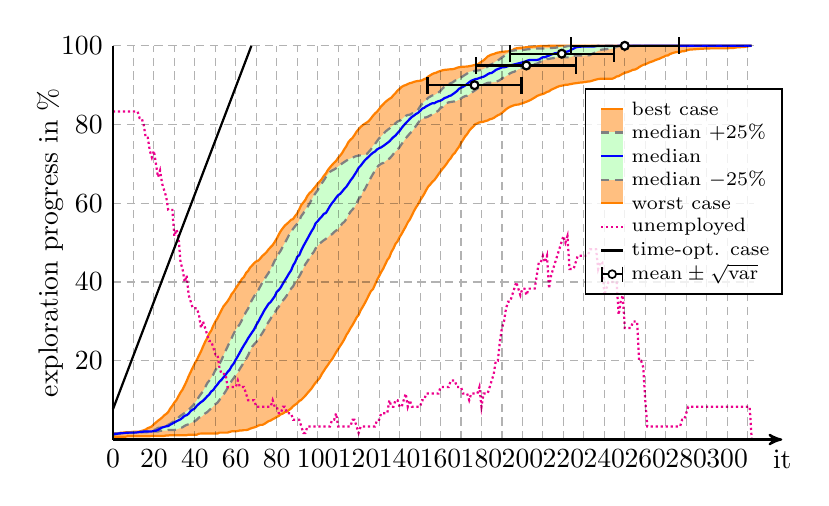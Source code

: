 \begin{tikzpicture}[thick]


% plot data, scaled to 8cm
\begin{scope}[yscale=0.05, xscale=0.026]
\draw[draw=orange, fill=orange!50] (0.00, 0.69) -- (1.00, 0.71) -- (2.00, 0.71) -- (3.00, 0.71) -- (4.00, 0.71) -- (5.00, 0.71) -- (6.00, 0.71) -- (7.00, 0.82) -- (8.00, 0.82) -- (9.00, 0.82) -- (10.00, 0.82) -- (11.00, 0.82) -- (12.00, 0.82) -- (13.00, 0.84) -- (14.00, 0.84) -- (15.00, 0.84) -- (16.00, 0.84) -- (17.00, 0.84) -- (18.00, 0.84) -- (19.00, 0.92) -- (20.00, 0.92) -- (21.00, 0.92) -- (22.00, 0.92) -- (23.00, 0.92) -- (24.00, 0.92) -- (25.00, 0.92) -- (26.00, 1.03) -- (27.00, 1.03) -- (28.00, 1.11) -- (29.00, 1.11) -- (30.00, 1.11) -- (31.00, 1.11) -- (32.00, 1.11) -- (33.00, 1.11) -- (34.00, 1.11) -- (35.00, 1.11) -- (36.00, 1.11) -- (37.00, 1.24) -- (38.00, 1.24) -- (39.00, 1.24) -- (40.00, 1.24) -- (41.00, 1.24) -- (42.00, 1.49) -- (43.00, 1.51) -- (44.00, 1.51) -- (45.00, 1.51) -- (46.00, 1.51) -- (47.00, 1.51) -- (48.00, 1.51) -- (49.00, 1.51) -- (50.00, 1.51) -- (51.00, 1.51) -- (52.00, 1.76) -- (53.00, 1.76) -- (54.00, 1.76) -- (55.00, 1.76) -- (56.00, 1.76) -- (57.00, 1.93) -- (58.00, 2.08) -- (59.00, 2.10) -- (60.00, 2.10) -- (61.00, 2.16) -- (62.00, 2.31) -- (63.00, 2.31) -- (64.00, 2.39) -- (65.00, 2.39) -- (66.00, 2.52) -- (67.00, 2.77) -- (68.00, 2.94) -- (69.00, 3.09) -- (70.00, 3.26) -- (71.00, 3.55) -- (72.00, 3.72) -- (73.00, 3.72) -- (74.00, 3.97) -- (75.00, 4.31) -- (76.00, 4.66) -- (77.00, 4.83) -- (78.00, 5.17) -- (79.00, 5.42) -- (80.00, 5.76) -- (81.00, 5.99) -- (82.00, 6.43) -- (83.00, 6.60) -- (84.00, 6.97) -- (85.00, 7.10) -- (86.00, 7.52) -- (87.00, 7.88) -- (88.00, 8.46) -- (89.00, 8.86) -- (90.00, 9.22) -- (91.00, 9.81) -- (92.00, 10.08) -- (93.00, 10.61) -- (94.00, 11.15) -- (95.00, 11.78) -- (96.00, 12.37) -- (97.00, 12.96) -- (98.00, 13.76) -- (99.00, 14.45) -- (100.00, 15.04) -- (101.00, 15.63) -- (102.00, 16.64) -- (103.00, 17.43) -- (104.00, 18.23) -- (105.00, 18.95) -- (106.00, 19.76) -- (107.00, 20.37) -- (108.00, 21.26) -- (109.00, 22.18) -- (110.00, 22.98) -- (111.00, 23.80) -- (112.00, 24.57) -- (113.00, 25.44) -- (114.00, 26.55) -- (115.00, 27.33) -- (116.00, 28.29) -- (117.00, 29.09) -- (118.00, 30.01) -- (119.00, 31.00) -- (120.00, 31.67) -- (121.00, 32.85) -- (122.00, 33.71) -- (123.00, 34.61) -- (124.00, 35.60) -- (125.00, 36.67) -- (126.00, 37.68) -- (127.00, 38.19) -- (128.00, 39.36) -- (129.00, 40.52) -- (130.00, 41.50) -- (131.00, 42.53) -- (132.00, 43.39) -- (133.00, 44.49) -- (134.00, 45.58) -- (135.00, 46.27) -- (136.00, 47.64) -- (137.00, 48.52) -- (138.00, 49.70) -- (139.00, 50.33) -- (140.00, 51.40) -- (141.00, 52.22) -- (142.00, 53.18) -- (143.00, 54.09) -- (144.00, 55.14) -- (145.00, 55.91) -- (146.00, 56.92) -- (147.00, 58.01) -- (148.00, 58.92) -- (149.00, 59.71) -- (150.00, 60.72) -- (151.00, 61.52) -- (152.00, 62.36) -- (153.00, 63.37) -- (154.00, 64.25) -- (155.00, 64.78) -- (156.00, 65.45) -- (157.00, 65.91) -- (158.00, 66.62) -- (159.00, 67.40) -- (160.00, 68.09) -- (161.00, 68.77) -- (162.00, 69.38) -- (163.00, 70.07) -- (164.00, 70.87) -- (165.00, 71.46) -- (166.00, 72.32) -- (167.00, 72.80) -- (168.00, 73.62) -- (169.00, 74.33) -- (170.00, 75.32) -- (171.00, 76.14) -- (172.00, 76.98) -- (173.00, 77.59) -- (174.00, 78.41) -- (175.00, 79.02) -- (176.00, 79.48) -- (177.00, 80.09) -- (178.00, 80.30) -- (179.00, 80.55) -- (180.00, 80.63) -- (181.00, 80.72) -- (182.00, 80.91) -- (183.00, 81.03) -- (184.00, 81.33) -- (185.00, 81.45) -- (186.00, 81.68) -- (187.00, 82.04) -- (188.00, 82.36) -- (189.00, 82.59) -- (190.00, 82.97) -- (191.00, 83.41) -- (192.00, 83.87) -- (193.00, 84.23) -- (194.00, 84.52) -- (195.00, 84.73) -- (196.00, 84.92) -- (197.00, 85.05) -- (198.00, 85.07) -- (199.00, 85.26) -- (200.00, 85.40) -- (201.00, 85.61) -- (202.00, 85.80) -- (203.00, 86.01) -- (204.00, 86.24) -- (205.00, 86.56) -- (206.00, 86.85) -- (207.00, 87.21) -- (208.00, 87.44) -- (209.00, 87.63) -- (210.00, 87.75) -- (211.00, 87.99) -- (212.00, 88.28) -- (213.00, 88.43) -- (214.00, 88.83) -- (215.00, 89.06) -- (216.00, 89.29) -- (217.00, 89.54) -- (218.00, 89.75) -- (219.00, 89.86) -- (220.00, 89.96) -- (221.00, 90.09) -- (222.00, 90.11) -- (223.00, 90.23) -- (224.00, 90.32) -- (225.00, 90.44) -- (226.00, 90.49) -- (227.00, 90.57) -- (228.00, 90.65) -- (229.00, 90.67) -- (230.00, 90.78) -- (231.00, 90.84) -- (232.00, 90.93) -- (233.00, 90.97) -- (234.00, 91.12) -- (235.00, 91.28) -- (236.00, 91.43) -- (237.00, 91.56) -- (238.00, 91.62) -- (239.00, 91.62) -- (240.00, 91.64) -- (241.00, 91.64) -- (242.00, 91.64) -- (243.00, 91.64) -- (244.00, 91.66) -- (245.00, 91.87) -- (246.00, 92.21) -- (247.00, 92.29) -- (248.00, 92.61) -- (249.00, 92.88) -- (250.00, 93.15) -- (251.00, 93.26) -- (252.00, 93.45) -- (253.00, 93.66) -- (254.00, 93.91) -- (255.00, 93.97) -- (256.00, 94.22) -- (257.00, 94.58) -- (258.00, 94.90) -- (259.00, 95.15) -- (260.00, 95.34) -- (261.00, 95.53) -- (262.00, 95.78) -- (263.00, 95.95) -- (264.00, 96.14) -- (265.00, 96.39) -- (266.00, 96.56) -- (267.00, 96.74) -- (268.00, 97.00) -- (269.00, 97.19) -- (270.00, 97.50) -- (271.00, 97.54) -- (272.00, 97.88) -- (273.00, 98.09) -- (274.00, 98.26) -- (275.00, 98.38) -- (276.00, 98.45) -- (277.00, 98.45) -- (278.00, 98.61) -- (279.00, 98.63) -- (280.00, 98.82) -- (281.00, 98.95) -- (282.00, 99.08) -- (283.00, 99.08) -- (284.00, 99.12) -- (285.00, 99.16) -- (286.00, 99.20) -- (287.00, 99.24) -- (288.00, 99.24) -- (289.00, 99.31) -- (290.00, 99.33) -- (291.00, 99.33) -- (292.00, 99.35) -- (293.00, 99.35) -- (294.00, 99.35) -- (295.00, 99.35) -- (296.00, 99.35) -- (297.00, 99.35) -- (298.00, 99.35) -- (299.00, 99.35) -- (300.00, 99.35) -- (301.00, 99.41) -- (302.00, 99.45) -- (303.00, 99.45) -- (304.00, 99.54) -- (305.00, 99.62) -- (306.00, 99.62) -- (307.00, 99.68) -- (308.00, 99.68) -- (309.00, 99.77) -- (310.00, 99.85) -- (311.00, 99.96) -- (312.00, 100.00) -- (312.00, 100.00) -- (311.00, 100.00) -- (310.00, 100.00) -- (309.00, 100.00) -- (308.00, 100.00) -- (307.00, 100.00) -- (306.00, 100.00) -- (305.00, 100.00) -- (304.00, 100.00) -- (303.00, 100.00) -- (302.00, 100.00) -- (301.00, 100.00) -- (300.00, 100.00) -- (299.00, 100.00) -- (298.00, 100.00) -- (297.00, 100.00) -- (296.00, 100.00) -- (295.00, 100.00) -- (294.00, 100.00) -- (293.00, 100.00) -- (292.00, 100.00) -- (291.00, 100.00) -- (290.00, 100.00) -- (289.00, 100.00) -- (288.00, 100.00) -- (287.00, 100.00) -- (286.00, 100.00) -- (285.00, 100.00) -- (284.00, 100.00) -- (283.00, 100.00) -- (282.00, 100.00) -- (281.00, 100.00) -- (280.00, 100.00) -- (279.00, 100.00) -- (278.00, 100.00) -- (277.00, 100.00) -- (276.00, 100.00) -- (275.00, 100.00) -- (274.00, 100.00) -- (273.00, 100.00) -- (272.00, 100.00) -- (271.00, 100.00) -- (270.00, 100.00) -- (269.00, 100.00) -- (268.00, 100.00) -- (267.00, 100.00) -- (266.00, 100.00) -- (265.00, 100.00) -- (264.00, 100.00) -- (263.00, 100.00) -- (262.00, 100.00) -- (261.00, 100.00) -- (260.00, 100.00) -- (259.00, 100.00) -- (258.00, 100.00) -- (257.00, 100.00) -- (256.00, 100.00) -- (255.00, 100.00) -- (254.00, 100.00) -- (253.00, 100.00) -- (252.00, 100.00) -- (251.00, 100.00) -- (250.00, 100.00) -- (249.00, 100.00) -- (248.00, 100.00) -- (247.00, 100.00) -- (246.00, 100.00) -- (245.00, 100.00) -- (244.00, 100.00) -- (243.00, 100.00) -- (242.00, 100.00) -- (241.00, 100.00) -- (240.00, 100.00) -- (239.00, 100.00) -- (238.00, 100.00) -- (237.00, 100.00) -- (236.00, 100.00) -- (235.00, 100.00) -- (234.00, 100.00) -- (233.00, 100.00) -- (232.00, 100.00) -- (231.00, 100.00) -- (230.00, 100.00) -- (229.00, 100.00) -- (228.00, 100.00) -- (227.00, 100.00) -- (226.00, 100.00) -- (225.00, 100.00) -- (224.00, 100.00) -- (223.00, 100.00) -- (222.00, 100.00) -- (221.00, 100.00) -- (220.00, 100.00) -- (219.00, 100.00) -- (218.00, 100.00) -- (217.00, 100.00) -- (216.00, 100.00) -- (215.00, 100.00) -- (214.00, 100.00) -- (213.00, 100.00) -- (212.00, 99.98) -- (211.00, 99.98) -- (210.00, 99.98) -- (209.00, 99.96) -- (208.00, 99.89) -- (207.00, 99.85) -- (206.00, 99.83) -- (205.00, 99.79) -- (204.00, 99.73) -- (203.00, 99.73) -- (202.00, 99.62) -- (201.00, 99.60) -- (200.00, 99.54) -- (199.00, 99.50) -- (198.00, 99.45) -- (197.00, 99.35) -- (196.00, 99.20) -- (195.00, 98.82) -- (194.00, 98.76) -- (193.00, 98.59) -- (192.00, 98.59) -- (191.00, 98.49) -- (190.00, 98.47) -- (189.00, 98.36) -- (188.00, 98.28) -- (187.00, 98.13) -- (186.00, 97.90) -- (185.00, 97.79) -- (184.00, 97.56) -- (183.00, 97.27) -- (182.00, 96.77) -- (181.00, 96.30) -- (180.00, 95.97) -- (179.00, 95.61) -- (178.00, 95.19) -- (177.00, 95.17) -- (176.00, 95.04) -- (175.00, 94.92) -- (174.00, 94.83) -- (173.00, 94.73) -- (172.00, 94.71) -- (171.00, 94.69) -- (170.00, 94.62) -- (169.00, 94.56) -- (168.00, 94.41) -- (167.00, 94.20) -- (166.00, 94.08) -- (165.00, 94.03) -- (164.00, 94.01) -- (163.00, 93.93) -- (162.00, 93.89) -- (161.00, 93.78) -- (160.00, 93.61) -- (159.00, 93.45) -- (158.00, 93.19) -- (157.00, 93.05) -- (156.00, 92.84) -- (155.00, 92.52) -- (154.00, 92.19) -- (153.00, 91.70) -- (152.00, 91.56) -- (151.00, 91.24) -- (150.00, 91.12) -- (149.00, 91.07) -- (148.00, 90.97) -- (147.00, 90.84) -- (146.00, 90.63) -- (145.00, 90.51) -- (144.00, 90.30) -- (143.00, 90.04) -- (142.00, 89.86) -- (141.00, 89.56) -- (140.00, 89.04) -- (139.00, 88.64) -- (138.00, 87.99) -- (137.00, 87.46) -- (136.00, 86.83) -- (135.00, 86.52) -- (134.00, 86.12) -- (133.00, 85.70) -- (132.00, 85.15) -- (131.00, 84.63) -- (130.00, 83.91) -- (129.00, 83.28) -- (128.00, 82.82) -- (127.00, 82.23) -- (126.00, 81.54) -- (125.00, 80.91) -- (124.00, 80.53) -- (123.00, 80.21) -- (122.00, 79.84) -- (121.00, 79.40) -- (120.00, 78.83) -- (119.00, 78.20) -- (118.00, 77.36) -- (117.00, 76.60) -- (116.00, 76.14) -- (115.00, 75.53) -- (114.00, 74.50) -- (113.00, 73.75) -- (112.00, 72.82) -- (111.00, 72.15) -- (110.00, 71.54) -- (109.00, 70.76) -- (108.00, 70.28) -- (107.00, 69.73) -- (106.00, 69.12) -- (105.00, 68.47) -- (104.00, 67.57) -- (103.00, 66.96) -- (102.00, 66.14) -- (101.00, 65.55) -- (100.00, 65.01) -- (99.00, 64.31) -- (98.00, 63.68) -- (97.00, 63.03) -- (96.00, 62.59) -- (95.00, 61.90) -- (94.00, 60.89) -- (93.00, 60.20) -- (92.00, 59.57) -- (91.00, 58.48) -- (90.00, 57.42) -- (89.00, 56.79) -- (88.00, 56.00) -- (87.00, 55.81) -- (86.00, 55.28) -- (85.00, 54.80) -- (84.00, 54.36) -- (83.00, 53.71) -- (82.00, 52.99) -- (81.00, 52.09) -- (80.00, 51.04) -- (79.00, 50.18) -- (78.00, 49.40) -- (77.00, 48.86) -- (76.00, 48.29) -- (75.00, 47.60) -- (74.00, 47.09) -- (73.00, 46.65) -- (72.00, 46.00) -- (71.00, 45.45) -- (70.00, 45.26) -- (69.00, 44.82) -- (68.00, 44.23) -- (67.00, 43.69) -- (66.00, 42.83) -- (65.00, 42.30) -- (64.00, 41.29) -- (63.00, 40.81) -- (62.00, 39.95) -- (61.00, 39.21) -- (60.00, 38.44) -- (59.00, 37.58) -- (58.00, 36.97) -- (57.00, 35.96) -- (56.00, 35.14) -- (55.00, 34.47) -- (54.00, 33.84) -- (53.00, 32.85) -- (52.00, 31.84) -- (51.00, 30.75) -- (50.00, 29.95) -- (49.00, 28.92) -- (48.00, 27.66) -- (47.00, 26.89) -- (46.00, 25.77) -- (45.00, 24.78) -- (44.00, 23.63) -- (43.00, 22.37) -- (42.00, 21.34) -- (41.00, 20.27) -- (40.00, 19.37) -- (39.00, 18.32) -- (38.00, 17.20) -- (37.00, 16.11) -- (36.00, 14.85) -- (35.00, 13.76) -- (34.00, 12.69) -- (33.00, 11.95) -- (32.00, 11.01) -- (31.00, 10.02) -- (30.00, 9.41) -- (29.00, 8.57) -- (28.00, 7.90) -- (27.00, 6.99) -- (26.00, 6.49) -- (25.00, 6.13) -- (24.00, 5.59) -- (23.00, 5.15) -- (22.00, 4.79) -- (21.00, 4.31) -- (20.00, 3.91) -- (19.00, 3.34) -- (18.00, 3.09) -- (17.00, 2.90) -- (16.00, 2.54) -- (15.00, 2.35) -- (14.00, 2.18) -- (13.00, 2.04) -- (12.00, 1.97) -- (11.00, 1.97) -- (10.00, 1.97) -- (9.00, 1.89) -- (8.00, 1.83) -- (7.00, 1.83) -- (6.00, 1.83) -- (5.00, 1.76) -- (4.00, 1.76) -- (3.00, 1.62) -- (2.00, 1.55) -- (1.00, 1.55) -- (0.00, 1.28);
\draw[gray, densely dashed, fill=green!20] (0.00, 1.28) -- (1.00, 1.28) -- (2.00, 1.47) -- (3.00, 1.47) -- (4.00, 1.47) -- (5.00, 1.47) -- (6.00, 1.47) -- (7.00, 1.64) -- (8.00, 1.68) -- (9.00, 1.68) -- (10.00, 1.68) -- (11.00, 1.68) -- (12.00, 1.76) -- (13.00, 1.83) -- (14.00, 1.83) -- (15.00, 1.83) -- (16.00, 1.83) -- (17.00, 1.89) -- (18.00, 1.95) -- (19.00, 2.02) -- (20.00, 2.02) -- (21.00, 2.02) -- (22.00, 2.02) -- (23.00, 2.25) -- (24.00, 2.25) -- (25.00, 2.25) -- (26.00, 2.25) -- (27.00, 2.42) -- (28.00, 2.42) -- (29.00, 2.42) -- (30.00, 2.42) -- (31.00, 2.56) -- (32.00, 2.75) -- (33.00, 2.94) -- (34.00, 3.11) -- (35.00, 3.47) -- (36.00, 3.72) -- (37.00, 3.89) -- (38.00, 4.24) -- (39.00, 4.43) -- (40.00, 4.64) -- (41.00, 5.06) -- (42.00, 5.59) -- (43.00, 5.73) -- (44.00, 6.15) -- (45.00, 6.62) -- (46.00, 6.95) -- (47.00, 7.46) -- (48.00, 7.90) -- (49.00, 8.44) -- (50.00, 8.99) -- (51.00, 9.33) -- (52.00, 10.02) -- (53.00, 10.96) -- (54.00, 11.43) -- (55.00, 12.22) -- (56.00, 13.09) -- (57.00, 13.93) -- (58.00, 14.93) -- (59.00, 15.61) -- (60.00, 16.43) -- (61.00, 17.03) -- (62.00, 17.98) -- (63.00, 18.80) -- (64.00, 19.70) -- (65.00, 20.46) -- (66.00, 21.40) -- (67.00, 22.56) -- (68.00, 23.59) -- (69.00, 24.20) -- (70.00, 24.76) -- (71.00, 25.48) -- (72.00, 26.32) -- (73.00, 27.07) -- (74.00, 27.96) -- (75.00, 29.09) -- (76.00, 29.85) -- (77.00, 30.69) -- (78.00, 31.63) -- (79.00, 32.24) -- (80.00, 33.04) -- (81.00, 33.75) -- (82.00, 34.53) -- (83.00, 35.29) -- (84.00, 35.90) -- (85.00, 36.67) -- (86.00, 37.56) -- (87.00, 38.31) -- (88.00, 38.92) -- (89.00, 39.95) -- (90.00, 40.77) -- (91.00, 41.42) -- (92.00, 42.43) -- (93.00, 43.54) -- (94.00, 44.55) -- (95.00, 45.31) -- (96.00, 46.08) -- (97.00, 46.96) -- (98.00, 47.57) -- (99.00, 48.56) -- (100.00, 49.15) -- (101.00, 49.80) -- (102.00, 50.20) -- (103.00, 50.62) -- (104.00, 50.98) -- (105.00, 51.38) -- (106.00, 51.96) -- (107.00, 52.13) -- (108.00, 52.68) -- (109.00, 53.08) -- (110.00, 53.50) -- (111.00, 54.13) -- (112.00, 54.88) -- (113.00, 55.28) -- (114.00, 56.00) -- (115.00, 57.03) -- (116.00, 57.84) -- (117.00, 58.41) -- (118.00, 59.08) -- (119.00, 59.99) -- (120.00, 61.10) -- (121.00, 61.71) -- (122.00, 62.95) -- (123.00, 63.52) -- (124.00, 64.57) -- (125.00, 65.51) -- (126.00, 66.54) -- (127.00, 67.44) -- (128.00, 68.30) -- (129.00, 69.15) -- (130.00, 69.69) -- (131.00, 70.05) -- (132.00, 70.24) -- (133.00, 70.68) -- (134.00, 71.08) -- (135.00, 71.35) -- (136.00, 71.88) -- (137.00, 72.55) -- (138.00, 73.18) -- (139.00, 73.62) -- (140.00, 74.27) -- (141.00, 75.05) -- (142.00, 75.74) -- (143.00, 76.52) -- (144.00, 77.11) -- (145.00, 77.74) -- (146.00, 78.20) -- (147.00, 78.91) -- (148.00, 79.65) -- (149.00, 80.40) -- (150.00, 81.08) -- (151.00, 81.41) -- (152.00, 81.75) -- (153.00, 81.83) -- (154.00, 82.04) -- (155.00, 82.34) -- (156.00, 82.55) -- (157.00, 82.76) -- (158.00, 83.20) -- (159.00, 83.55) -- (160.00, 84.23) -- (161.00, 84.48) -- (162.00, 84.92) -- (163.00, 85.44) -- (164.00, 85.65) -- (165.00, 85.74) -- (166.00, 85.82) -- (167.00, 85.89) -- (168.00, 86.05) -- (169.00, 86.31) -- (170.00, 86.64) -- (171.00, 86.98) -- (172.00, 87.21) -- (173.00, 87.33) -- (174.00, 87.63) -- (175.00, 88.07) -- (176.00, 88.38) -- (177.00, 88.76) -- (178.00, 89.12) -- (179.00, 89.60) -- (180.00, 89.81) -- (181.00, 90.15) -- (182.00, 90.38) -- (183.00, 90.59) -- (184.00, 90.61) -- (185.00, 90.70) -- (186.00, 90.76) -- (187.00, 90.86) -- (188.00, 91.05) -- (189.00, 91.30) -- (190.00, 91.70) -- (191.00, 92.00) -- (192.00, 92.31) -- (193.00, 92.59) -- (194.00, 93.03) -- (195.00, 93.26) -- (196.00, 93.43) -- (197.00, 93.68) -- (198.00, 94.06) -- (199.00, 94.18) -- (200.00, 94.48) -- (201.00, 94.58) -- (202.00, 94.77) -- (203.00, 94.98) -- (204.00, 94.98) -- (205.00, 95.19) -- (206.00, 95.34) -- (207.00, 95.46) -- (208.00, 95.72) -- (209.00, 96.03) -- (210.00, 96.26) -- (211.00, 96.45) -- (212.00, 96.66) -- (213.00, 96.68) -- (214.00, 96.79) -- (215.00, 96.85) -- (216.00, 97.02) -- (217.00, 97.06) -- (218.00, 97.06) -- (219.00, 97.06) -- (220.00, 97.06) -- (221.00, 97.06) -- (222.00, 97.06) -- (223.00, 97.06) -- (224.00, 97.23) -- (225.00, 97.46) -- (226.00, 97.52) -- (227.00, 97.52) -- (228.00, 97.52) -- (229.00, 97.52) -- (230.00, 97.52) -- (231.00, 97.56) -- (232.00, 97.56) -- (233.00, 97.63) -- (234.00, 97.96) -- (235.00, 98.15) -- (236.00, 98.45) -- (237.00, 98.72) -- (238.00, 98.91) -- (239.00, 99.05) -- (240.00, 99.10) -- (241.00, 99.14) -- (242.00, 99.22) -- (243.00, 99.22) -- (244.00, 99.31) -- (245.00, 99.50) -- (246.00, 99.75) -- (247.00, 99.87) -- (248.00, 99.96) -- (249.00, 99.96) -- (250.00, 99.96) -- (251.00, 99.96) -- (252.00, 99.96) -- (253.00, 99.96) -- (254.00, 99.96) -- (255.00, 99.96) -- (256.00, 99.98) -- (257.00, 99.98) -- (258.00, 99.98) -- (259.00, 99.98) -- (260.00, 100.00) -- (261.00, 100.00) -- (262.00, 100.00) -- (263.00, 100.00) -- (264.00, 100.00) -- (265.00, 100.00) -- (266.00, 100.00) -- (267.00, 100.00) -- (268.00, 100.00) -- (269.00, 100.00) -- (270.00, 100.00) -- (271.00, 100.00) -- (272.00, 100.00) -- (273.00, 100.00) -- (274.00, 100.00) -- (275.00, 100.00) -- (276.00, 100.00) -- (277.00, 100.00) -- (278.00, 100.00) -- (279.00, 100.00) -- (280.00, 100.00) -- (281.00, 100.00) -- (282.00, 100.00) -- (283.00, 100.00) -- (284.00, 100.00) -- (285.00, 100.00) -- (286.00, 100.00) -- (287.00, 100.00) -- (288.00, 100.00) -- (289.00, 100.00) -- (290.00, 100.00) -- (291.00, 100.00) -- (292.00, 100.00) -- (293.00, 100.00) -- (294.00, 100.00) -- (295.00, 100.00) -- (296.00, 100.00) -- (297.00, 100.00) -- (298.00, 100.00) -- (299.00, 100.00) -- (300.00, 100.00) -- (301.00, 100.00) -- (302.00, 100.00) -- (303.00, 100.00) -- (304.00, 100.00) -- (305.00, 100.00) -- (306.00, 100.00) -- (307.00, 100.00) -- (308.00, 100.00) -- (309.00, 100.00) -- (310.00, 100.00) -- (311.00, 100.00) -- (312.00, 100.00) -- (312.00, 100.00) -- (311.00, 100.00) -- (310.00, 100.00) -- (309.00, 100.00) -- (308.00, 100.00) -- (307.00, 100.00) -- (306.00, 100.00) -- (305.00, 100.00) -- (304.00, 100.00) -- (303.00, 100.00) -- (302.00, 100.00) -- (301.00, 100.00) -- (300.00, 100.00) -- (299.00, 100.00) -- (298.00, 100.00) -- (297.00, 100.00) -- (296.00, 100.00) -- (295.00, 100.00) -- (294.00, 100.00) -- (293.00, 100.00) -- (292.00, 100.00) -- (291.00, 100.00) -- (290.00, 100.00) -- (289.00, 100.00) -- (288.00, 100.00) -- (287.00, 100.00) -- (286.00, 100.00) -- (285.00, 100.00) -- (284.00, 100.00) -- (283.00, 100.00) -- (282.00, 100.00) -- (281.00, 100.00) -- (280.00, 100.00) -- (279.00, 100.00) -- (278.00, 100.00) -- (277.00, 100.00) -- (276.00, 100.00) -- (275.00, 100.00) -- (274.00, 100.00) -- (273.00, 100.00) -- (272.00, 100.00) -- (271.00, 100.00) -- (270.00, 100.00) -- (269.00, 100.00) -- (268.00, 100.00) -- (267.00, 100.00) -- (266.00, 100.00) -- (265.00, 100.00) -- (264.00, 100.00) -- (263.00, 100.00) -- (262.00, 100.00) -- (261.00, 100.00) -- (260.00, 100.00) -- (259.00, 100.00) -- (258.00, 100.00) -- (257.00, 100.00) -- (256.00, 100.00) -- (255.00, 100.00) -- (254.00, 100.00) -- (253.00, 100.00) -- (252.00, 100.00) -- (251.00, 100.00) -- (250.00, 100.00) -- (249.00, 100.00) -- (248.00, 100.00) -- (247.00, 100.00) -- (246.00, 100.00) -- (245.00, 100.00) -- (244.00, 100.00) -- (243.00, 100.00) -- (242.00, 100.00) -- (241.00, 100.00) -- (240.00, 100.00) -- (239.00, 100.00) -- (238.00, 100.00) -- (237.00, 100.00) -- (236.00, 99.96) -- (235.00, 99.94) -- (234.00, 99.94) -- (233.00, 99.94) -- (232.00, 99.94) -- (231.00, 99.94) -- (230.00, 99.92) -- (229.00, 99.92) -- (228.00, 99.92) -- (227.00, 99.92) -- (226.00, 99.92) -- (225.00, 99.92) -- (224.00, 99.92) -- (223.00, 99.92) -- (222.00, 99.92) -- (221.00, 99.79) -- (220.00, 99.77) -- (219.00, 99.77) -- (218.00, 99.73) -- (217.00, 99.58) -- (216.00, 99.50) -- (215.00, 99.47) -- (214.00, 99.47) -- (213.00, 99.39) -- (212.00, 99.35) -- (211.00, 99.33) -- (210.00, 99.33) -- (209.00, 99.33) -- (208.00, 99.33) -- (207.00, 99.31) -- (206.00, 99.31) -- (205.00, 99.24) -- (204.00, 99.18) -- (203.00, 99.12) -- (202.00, 99.08) -- (201.00, 98.99) -- (200.00, 98.95) -- (199.00, 98.91) -- (198.00, 98.91) -- (197.00, 98.89) -- (196.00, 98.82) -- (195.00, 98.74) -- (194.00, 98.61) -- (193.00, 98.15) -- (192.00, 97.88) -- (191.00, 97.37) -- (190.00, 97.06) -- (189.00, 96.66) -- (188.00, 96.26) -- (187.00, 96.07) -- (186.00, 95.63) -- (185.00, 95.32) -- (184.00, 95.15) -- (183.00, 94.69) -- (182.00, 94.43) -- (181.00, 94.10) -- (180.00, 93.91) -- (179.00, 93.78) -- (178.00, 93.72) -- (177.00, 93.68) -- (176.00, 93.57) -- (175.00, 93.51) -- (174.00, 93.36) -- (173.00, 92.96) -- (172.00, 92.63) -- (171.00, 92.29) -- (170.00, 91.93) -- (169.00, 91.75) -- (168.00, 91.39) -- (167.00, 91.14) -- (166.00, 90.74) -- (165.00, 90.51) -- (164.00, 90.28) -- (163.00, 89.92) -- (162.00, 89.62) -- (161.00, 89.16) -- (160.00, 88.59) -- (159.00, 88.15) -- (158.00, 87.78) -- (157.00, 87.48) -- (156.00, 87.40) -- (155.00, 87.12) -- (154.00, 86.83) -- (153.00, 86.26) -- (152.00, 85.78) -- (151.00, 85.26) -- (150.00, 84.56) -- (149.00, 83.76) -- (148.00, 83.28) -- (147.00, 82.99) -- (146.00, 82.80) -- (145.00, 82.50) -- (144.00, 82.44) -- (143.00, 82.19) -- (142.00, 81.73) -- (141.00, 81.31) -- (140.00, 80.95) -- (139.00, 80.78) -- (138.00, 80.34) -- (137.00, 79.86) -- (136.00, 79.46) -- (135.00, 78.98) -- (134.00, 78.60) -- (133.00, 78.16) -- (132.00, 77.53) -- (131.00, 76.98) -- (130.00, 76.50) -- (129.00, 75.80) -- (128.00, 75.05) -- (127.00, 74.56) -- (126.00, 73.70) -- (125.00, 73.09) -- (124.00, 72.53) -- (123.00, 72.32) -- (122.00, 72.30) -- (121.00, 72.19) -- (120.00, 72.13) -- (119.00, 72.00) -- (118.00, 71.83) -- (117.00, 71.56) -- (116.00, 71.37) -- (115.00, 71.14) -- (114.00, 70.83) -- (113.00, 70.49) -- (112.00, 70.15) -- (111.00, 69.73) -- (110.00, 69.31) -- (109.00, 68.91) -- (108.00, 68.58) -- (107.00, 68.33) -- (106.00, 67.99) -- (105.00, 67.30) -- (104.00, 66.65) -- (103.00, 65.81) -- (102.00, 65.09) -- (101.00, 64.38) -- (100.00, 63.29) -- (99.00, 62.63) -- (98.00, 61.84) -- (97.00, 60.87) -- (96.00, 59.92) -- (95.00, 59.06) -- (94.00, 58.45) -- (93.00, 57.47) -- (92.00, 56.77) -- (91.00, 55.64) -- (90.00, 54.82) -- (89.00, 54.21) -- (88.00, 53.52) -- (87.00, 52.78) -- (86.00, 51.96) -- (85.00, 50.93) -- (84.00, 49.97) -- (83.00, 49.04) -- (82.00, 48.04) -- (81.00, 47.26) -- (80.00, 46.23) -- (79.00, 45.45) -- (78.00, 44.28) -- (77.00, 43.18) -- (76.00, 42.34) -- (75.00, 41.57) -- (74.00, 40.71) -- (73.00, 39.93) -- (72.00, 38.92) -- (71.00, 37.95) -- (70.00, 37.18) -- (69.00, 36.44) -- (68.00, 35.54) -- (67.00, 34.51) -- (66.00, 33.23) -- (65.00, 32.43) -- (64.00, 31.36) -- (63.00, 30.37) -- (62.00, 29.36) -- (61.00, 28.61) -- (60.00, 27.87) -- (59.00, 26.93) -- (58.00, 25.81) -- (57.00, 24.76) -- (56.00, 23.61) -- (55.00, 22.52) -- (54.00, 21.40) -- (53.00, 20.16) -- (52.00, 19.18) -- (51.00, 18.32) -- (50.00, 17.60) -- (49.00, 16.51) -- (48.00, 15.65) -- (47.00, 14.93) -- (46.00, 14.30) -- (45.00, 13.19) -- (44.00, 12.25) -- (43.00, 11.59) -- (42.00, 10.86) -- (41.00, 9.98) -- (40.00, 9.30) -- (39.00, 8.59) -- (38.00, 8.09) -- (37.00, 7.56) -- (36.00, 7.20) -- (35.00, 6.76) -- (34.00, 6.39) -- (33.00, 6.03) -- (32.00, 5.57) -- (31.00, 5.15) -- (30.00, 4.77) -- (29.00, 4.39) -- (28.00, 4.05) -- (27.00, 3.76) -- (26.00, 3.49) -- (25.00, 3.32) -- (24.00, 3.11) -- (23.00, 3.02) -- (22.00, 2.96) -- (21.00, 2.60) -- (20.00, 2.44) -- (19.00, 2.18) -- (18.00, 2.06) -- (17.00, 2.04) -- (16.00, 2.04) -- (15.00, 2.04) -- (14.00, 2.04) -- (13.00, 1.97) -- (12.00, 1.97) -- (11.00, 1.89) -- (10.00, 1.83) -- (9.00, 1.76) -- (8.00, 1.76) -- (7.00, 1.76) -- (6.00, 1.76) -- (5.00, 1.72) -- (4.00, 1.62) -- (3.00, 1.62) -- (2.00, 1.55) -- (1.00, 1.55) -- (0.00, 1.28);
\draw[blue] (0.00, 1.28) -- (1.00, 1.47) -- (2.00, 1.47) -- (3.00, 1.55) -- (4.00, 1.62) -- (5.00, 1.62) -- (6.00, 1.68) -- (7.00, 1.72) -- (8.00, 1.76) -- (9.00, 1.76) -- (10.00, 1.76) -- (11.00, 1.76) -- (12.00, 1.83) -- (13.00, 1.89) -- (14.00, 1.91) -- (15.00, 2.02) -- (16.00, 2.02) -- (17.00, 2.02) -- (18.00, 2.04) -- (19.00, 2.06) -- (20.00, 2.18) -- (21.00, 2.25) -- (22.00, 2.46) -- (23.00, 2.77) -- (24.00, 3.05) -- (25.00, 3.21) -- (26.00, 3.36) -- (27.00, 3.42) -- (28.00, 3.78) -- (29.00, 4.05) -- (30.00, 4.33) -- (31.00, 4.64) -- (32.00, 4.89) -- (33.00, 5.12) -- (34.00, 5.55) -- (35.00, 6.03) -- (36.00, 6.18) -- (37.00, 6.60) -- (38.00, 7.27) -- (39.00, 7.60) -- (40.00, 7.94) -- (41.00, 8.59) -- (42.00, 9.07) -- (43.00, 9.51) -- (44.00, 9.85) -- (45.00, 10.38) -- (46.00, 10.96) -- (47.00, 11.43) -- (48.00, 12.20) -- (49.00, 12.58) -- (50.00, 13.36) -- (51.00, 13.97) -- (52.00, 14.68) -- (53.00, 15.16) -- (54.00, 15.82) -- (55.00, 16.43) -- (56.00, 17.16) -- (57.00, 17.71) -- (58.00, 18.67) -- (59.00, 19.32) -- (60.00, 20.33) -- (61.00, 21.17) -- (62.00, 22.14) -- (63.00, 23.08) -- (64.00, 23.97) -- (65.00, 24.78) -- (66.00, 25.71) -- (67.00, 26.49) -- (68.00, 27.26) -- (69.00, 28.02) -- (70.00, 29.09) -- (71.00, 29.95) -- (72.00, 30.96) -- (73.00, 31.88) -- (74.00, 32.87) -- (75.00, 33.65) -- (76.00, 34.47) -- (77.00, 34.91) -- (78.00, 35.64) -- (79.00, 36.36) -- (80.00, 37.51) -- (81.00, 37.98) -- (82.00, 38.65) -- (83.00, 39.59) -- (84.00, 40.45) -- (85.00, 41.27) -- (86.00, 42.18) -- (87.00, 42.93) -- (88.00, 44.23) -- (89.00, 45.07) -- (90.00, 46.38) -- (91.00, 46.84) -- (92.00, 48.06) -- (93.00, 49.13) -- (94.00, 50.07) -- (95.00, 51.00) -- (96.00, 51.96) -- (97.00, 52.91) -- (98.00, 53.71) -- (99.00, 54.95) -- (100.00, 55.45) -- (101.00, 56.10) -- (102.00, 56.63) -- (103.00, 57.32) -- (104.00, 57.53) -- (105.00, 58.37) -- (106.00, 59.29) -- (107.00, 60.05) -- (108.00, 60.68) -- (109.00, 61.42) -- (110.00, 62.07) -- (111.00, 62.40) -- (112.00, 63.03) -- (113.00, 63.66) -- (114.00, 64.21) -- (115.00, 64.97) -- (116.00, 65.78) -- (117.00, 66.44) -- (118.00, 67.25) -- (119.00, 68.07) -- (120.00, 69.02) -- (121.00, 69.54) -- (122.00, 70.24) -- (123.00, 70.91) -- (124.00, 71.41) -- (125.00, 71.88) -- (126.00, 72.42) -- (127.00, 72.84) -- (128.00, 73.14) -- (129.00, 73.68) -- (130.00, 73.98) -- (131.00, 74.21) -- (132.00, 74.56) -- (133.00, 74.92) -- (134.00, 75.32) -- (135.00, 75.70) -- (136.00, 76.29) -- (137.00, 76.81) -- (138.00, 77.21) -- (139.00, 77.84) -- (140.00, 78.39) -- (141.00, 79.12) -- (142.00, 79.77) -- (143.00, 80.34) -- (144.00, 80.87) -- (145.00, 81.43) -- (146.00, 81.94) -- (147.00, 82.27) -- (148.00, 82.69) -- (149.00, 82.97) -- (150.00, 83.43) -- (151.00, 84.02) -- (152.00, 84.25) -- (153.00, 84.63) -- (154.00, 84.90) -- (155.00, 85.17) -- (156.00, 85.42) -- (157.00, 85.42) -- (158.00, 85.74) -- (159.00, 85.93) -- (160.00, 86.07) -- (161.00, 86.37) -- (162.00, 86.75) -- (163.00, 86.91) -- (164.00, 87.19) -- (165.00, 87.36) -- (166.00, 87.71) -- (167.00, 88.09) -- (168.00, 88.49) -- (169.00, 89.08) -- (170.00, 89.35) -- (171.00, 89.58) -- (172.00, 89.90) -- (173.00, 90.34) -- (174.00, 90.74) -- (175.00, 91.12) -- (176.00, 91.33) -- (177.00, 91.54) -- (178.00, 91.62) -- (179.00, 91.83) -- (180.00, 92.00) -- (181.00, 92.14) -- (182.00, 92.42) -- (183.00, 92.77) -- (184.00, 93.03) -- (185.00, 93.11) -- (186.00, 93.47) -- (187.00, 93.87) -- (188.00, 94.10) -- (189.00, 94.29) -- (190.00, 94.52) -- (191.00, 94.56) -- (192.00, 94.66) -- (193.00, 94.85) -- (194.00, 95.02) -- (195.00, 95.15) -- (196.00, 95.27) -- (197.00, 95.40) -- (198.00, 95.53) -- (199.00, 95.65) -- (200.00, 95.80) -- (201.00, 95.95) -- (202.00, 96.14) -- (203.00, 96.35) -- (204.00, 96.41) -- (205.00, 96.41) -- (206.00, 96.41) -- (207.00, 96.41) -- (208.00, 96.51) -- (209.00, 96.81) -- (210.00, 97.10) -- (211.00, 97.12) -- (212.00, 97.33) -- (213.00, 97.52) -- (214.00, 97.77) -- (215.00, 97.94) -- (216.00, 98.13) -- (217.00, 98.17) -- (218.00, 98.26) -- (219.00, 98.26) -- (220.00, 98.36) -- (221.00, 98.42) -- (222.00, 98.55) -- (223.00, 98.72) -- (224.00, 99.05) -- (225.00, 99.29) -- (226.00, 99.58) -- (227.00, 99.71) -- (228.00, 99.75) -- (229.00, 99.81) -- (230.00, 99.83) -- (231.00, 99.83) -- (232.00, 99.83) -- (233.00, 99.83) -- (234.00, 99.83) -- (235.00, 99.83) -- (236.00, 99.92) -- (237.00, 99.94) -- (238.00, 99.94) -- (239.00, 99.94) -- (240.00, 99.94) -- (241.00, 99.94) -- (242.00, 99.96) -- (243.00, 99.96) -- (244.00, 99.98) -- (245.00, 99.98) -- (246.00, 99.98) -- (247.00, 100.00) -- (248.00, 100.00) -- (249.00, 100.00) -- (250.00, 100.00) -- (251.00, 100.00) -- (252.00, 100.00) -- (253.00, 100.00) -- (254.00, 100.00) -- (255.00, 100.00) -- (256.00, 100.00) -- (257.00, 100.00) -- (258.00, 100.00) -- (259.00, 100.00) -- (260.00, 100.00) -- (261.00, 100.00) -- (262.00, 100.00) -- (263.00, 100.00) -- (264.00, 100.00) -- (265.00, 100.00) -- (266.00, 100.00) -- (267.00, 100.00) -- (268.00, 100.00) -- (269.00, 100.00) -- (270.00, 100.00) -- (271.00, 100.00) -- (272.00, 100.00) -- (273.00, 100.00) -- (274.00, 100.00) -- (275.00, 100.00) -- (276.00, 100.00) -- (277.00, 100.00) -- (278.00, 100.00) -- (279.00, 100.00) -- (280.00, 100.00) -- (281.00, 100.00) -- (282.00, 100.00) -- (283.00, 100.00) -- (284.00, 100.00) -- (285.00, 100.00) -- (286.00, 100.00) -- (287.00, 100.00) -- (288.00, 100.00) -- (289.00, 100.00) -- (290.00, 100.00) -- (291.00, 100.00) -- (292.00, 100.00) -- (293.00, 100.00) -- (294.00, 100.00) -- (295.00, 100.00) -- (296.00, 100.00) -- (297.00, 100.00) -- (298.00, 100.00) -- (299.00, 100.00) -- (300.00, 100.00) -- (301.00, 100.00) -- (302.00, 100.00) -- (303.00, 100.00) -- (304.00, 100.00) -- (305.00, 100.00) -- (306.00, 100.00) -- (307.00, 100.00) -- (308.00, 100.00) -- (309.00, 100.00) -- (310.00, 100.00) -- (311.00, 100.00) -- (312.00, 100.00);
\draw[densely dotted, magenta] (0.00, 83.33) -- (1.00, 83.33) -- (2.00, 83.33) -- (3.00, 83.33) -- (4.00, 83.33) -- (5.00, 83.33) -- (6.00, 83.33) -- (7.00, 83.33) -- (8.00, 83.33) -- (9.00, 83.33) -- (10.00, 83.33) -- (11.00, 83.33) -- (12.00, 83.33) -- (13.00, 81.67) -- (14.00, 81.67) -- (15.00, 80.00) -- (16.00, 76.67) -- (17.00, 76.67) -- (18.00, 73.33) -- (19.00, 71.67) -- (20.00, 73.33) -- (21.00, 70.00) -- (22.00, 66.67) -- (23.00, 68.33) -- (24.00, 65.00) -- (25.00, 63.33) -- (26.00, 61.67) -- (27.00, 58.33) -- (28.00, 58.33) -- (29.00, 58.33) -- (30.00, 51.67) -- (31.00, 53.33) -- (32.00, 51.67) -- (33.00, 45.00) -- (34.00, 43.33) -- (35.00, 40.00) -- (36.00, 41.67) -- (37.00, 36.67) -- (38.00, 35.00) -- (39.00, 33.33) -- (40.00, 33.33) -- (41.00, 33.33) -- (42.00, 31.67) -- (43.00, 28.33) -- (44.00, 30.00) -- (45.00, 28.33) -- (46.00, 26.67) -- (47.00, 25.00) -- (48.00, 25.00) -- (49.00, 23.33) -- (50.00, 21.67) -- (51.00, 21.67) -- (52.00, 18.33) -- (53.00, 16.67) -- (54.00, 16.67) -- (55.00, 16.67) -- (56.00, 13.33) -- (57.00, 13.33) -- (58.00, 13.33) -- (59.00, 13.33) -- (60.00, 13.33) -- (61.00, 15.00) -- (62.00, 13.33) -- (63.00, 13.33) -- (64.00, 13.33) -- (65.00, 11.67) -- (66.00, 10.00) -- (67.00, 10.00) -- (68.00, 10.00) -- (69.00, 10.00) -- (70.00, 8.33) -- (71.00, 8.33) -- (72.00, 8.33) -- (73.00, 8.33) -- (74.00, 8.33) -- (75.00, 8.33) -- (76.00, 8.33) -- (77.00, 8.33) -- (78.00, 10.00) -- (79.00, 8.33) -- (80.00, 8.33) -- (81.00, 6.67) -- (82.00, 6.67) -- (83.00, 8.33) -- (84.00, 8.33) -- (85.00, 6.67) -- (86.00, 6.67) -- (87.00, 6.67) -- (88.00, 5.00) -- (89.00, 5.00) -- (90.00, 5.00) -- (91.00, 5.00) -- (92.00, 3.33) -- (93.00, 1.67) -- (94.00, 1.67) -- (95.00, 3.33) -- (96.00, 3.33) -- (97.00, 3.33) -- (98.00, 3.33) -- (99.00, 3.33) -- (100.00, 3.33) -- (101.00, 3.33) -- (102.00, 3.33) -- (103.00, 3.33) -- (104.00, 3.33) -- (105.00, 3.33) -- (106.00, 3.33) -- (107.00, 5.00) -- (108.00, 5.00) -- (109.00, 6.67) -- (110.00, 3.33) -- (111.00, 3.33) -- (112.00, 3.33) -- (113.00, 3.33) -- (114.00, 3.33) -- (115.00, 3.33) -- (116.00, 3.33) -- (117.00, 5.00) -- (118.00, 5.00) -- (119.00, 3.33) -- (120.00, 1.67) -- (121.00, 3.33) -- (122.00, 3.33) -- (123.00, 3.33) -- (124.00, 3.33) -- (125.00, 3.33) -- (126.00, 3.33) -- (127.00, 3.33) -- (128.00, 3.33) -- (129.00, 5.00) -- (130.00, 5.00) -- (131.00, 6.67) -- (132.00, 6.67) -- (133.00, 6.67) -- (134.00, 6.67) -- (135.00, 10.00) -- (136.00, 8.33) -- (137.00, 8.33) -- (138.00, 10.00) -- (139.00, 10.00) -- (140.00, 8.33) -- (141.00, 8.33) -- (142.00, 10.00) -- (143.00, 11.67) -- (144.00, 8.33) -- (145.00, 10.00) -- (146.00, 8.33) -- (147.00, 8.33) -- (148.00, 8.33) -- (149.00, 8.33) -- (150.00, 8.33) -- (151.00, 10.00) -- (152.00, 10.00) -- (153.00, 11.67) -- (154.00, 11.67) -- (155.00, 11.67) -- (156.00, 11.67) -- (157.00, 11.67) -- (158.00, 11.67) -- (159.00, 11.67) -- (160.00, 13.33) -- (161.00, 13.33) -- (162.00, 13.33) -- (163.00, 13.33) -- (164.00, 13.33) -- (165.00, 15.00) -- (166.00, 15.00) -- (167.00, 15.00) -- (168.00, 13.33) -- (169.00, 13.33) -- (170.00, 13.33) -- (171.00, 11.67) -- (172.00, 11.67) -- (173.00, 11.67) -- (174.00, 10.00) -- (175.00, 11.67) -- (176.00, 11.67) -- (177.00, 11.67) -- (178.00, 11.67) -- (179.00, 13.33) -- (180.00, 8.33) -- (181.00, 11.67) -- (182.00, 11.67) -- (183.00, 11.67) -- (184.00, 13.33) -- (185.00, 15.00) -- (186.00, 16.67) -- (187.00, 20.00) -- (188.00, 20.00) -- (189.00, 25.00) -- (190.00, 28.33) -- (191.00, 30.00) -- (192.00, 33.33) -- (193.00, 35.00) -- (194.00, 35.00) -- (195.00, 36.67) -- (196.00, 38.33) -- (197.00, 40.00) -- (198.00, 38.33) -- (199.00, 36.67) -- (200.00, 38.33) -- (201.00, 38.33) -- (202.00, 36.67) -- (203.00, 38.33) -- (204.00, 38.33) -- (205.00, 38.33) -- (206.00, 38.33) -- (207.00, 41.67) -- (208.00, 45.00) -- (209.00, 45.00) -- (210.00, 46.67) -- (211.00, 45.00) -- (212.00, 46.67) -- (213.00, 38.33) -- (214.00, 41.67) -- (215.00, 43.33) -- (216.00, 45.00) -- (217.00, 46.67) -- (218.00, 48.33) -- (219.00, 50.00) -- (220.00, 51.67) -- (221.00, 50.00) -- (222.00, 51.67) -- (223.00, 43.33) -- (224.00, 43.33) -- (225.00, 43.33) -- (226.00, 45.00) -- (227.00, 46.67) -- (228.00, 46.67) -- (229.00, 46.67) -- (230.00, 46.67) -- (231.00, 46.67) -- (232.00, 46.67) -- (233.00, 48.33) -- (234.00, 48.33) -- (235.00, 48.33) -- (236.00, 48.33) -- (237.00, 43.33) -- (238.00, 45.00) -- (239.00, 45.00) -- (240.00, 36.67) -- (241.00, 38.33) -- (242.00, 40.00) -- (243.00, 40.00) -- (244.00, 40.00) -- (245.00, 40.00) -- (246.00, 40.00) -- (247.00, 31.67) -- (248.00, 35.00) -- (249.00, 36.67) -- (250.00, 28.33) -- (251.00, 28.33) -- (252.00, 28.33) -- (253.00, 28.33) -- (254.00, 30.00) -- (255.00, 30.00) -- (256.00, 30.00) -- (257.00, 20.00) -- (258.00, 20.00) -- (259.00, 18.33) -- (260.00, 10.00) -- (261.00, 3.33) -- (262.00, 3.33) -- (263.00, 3.33) -- (264.00, 3.33) -- (265.00, 3.33) -- (266.00, 3.33) -- (267.00, 3.33) -- (268.00, 3.33) -- (269.00, 3.33) -- (270.00, 3.33) -- (271.00, 3.33) -- (272.00, 3.33) -- (273.00, 3.33) -- (274.00, 3.33) -- (275.00, 3.33) -- (276.00, 3.33) -- (277.00, 3.33) -- (278.00, 5.00) -- (279.00, 5.00) -- (280.00, 6.67) -- (281.00, 8.33) -- (282.00, 8.33) -- (283.00, 8.33) -- (284.00, 8.33) -- (285.00, 8.33) -- (286.00, 8.33) -- (287.00, 8.33) -- (288.00, 8.33) -- (289.00, 8.33) -- (290.00, 8.33) -- (291.00, 8.33) -- (292.00, 8.33) -- (293.00, 8.33) -- (294.00, 8.33) -- (295.00, 8.33) -- (296.00, 8.33) -- (297.00, 8.33) -- (298.00, 8.33) -- (299.00, 8.33) -- (300.00, 8.33) -- (301.00, 8.33) -- (302.00, 8.33) -- (303.00, 8.33) -- (304.00, 8.33) -- (305.00, 8.33) -- (306.00, 8.33) -- (307.00, 8.33) -- (308.00, 8.33) -- (309.00, 8.33) -- (310.00, 8.33) -- (311.00, 8.33) -- (312.00, 0.00);
\draw[black] (0.00, 7.69) -- (67.62, 100.00);
\draw[densely dashed, thin, black, ystep=20, xstep=10, opacity=0.3] (0, 0) grid (313, 100);
% axis lables
\node[below] at (0, 0) {0};
\node[below] at (20, 0) {20};
\node[below] at (40, 0) {40};
\node[below] at (60, 0) {60};
\node[below] at (80, 0) {80};
\node[below] at (100, 0) {100};
\node[below] at (120, 0) {120};
\node[below] at (140, 0) {140};
\node[below] at (160, 0) {160};
\node[below] at (180, 0) {180};
\node[below] at (200, 0) {200};
\node[below] at (220, 0) {220};
\node[below] at (240, 0) {240};
\node[below] at (260, 0) {260};
\node[below] at (280, 0) {280};
\node[below] at (300, 0) {300};
\draw[|-|] (153.128, 90) -- (200.072, 90);
\node[draw, circle, fill=white, inner sep=0mm, minimum size=1mm] at (176.6, 90) {};
% 90: 176.6  +-  23.472
\draw[|-|] (176.958, 95) -- (226.842, 95);
\node[draw, circle, fill=white, inner sep=0mm, minimum size=1mm] at (201.9, 95) {};
% 95: 201.9  +-  24.942
\draw[|-|] (193.201, 98) -- (245.199, 98);
\node[draw, circle, fill=white, inner sep=0mm, minimum size=1mm] at (219.2, 98) {};
% 98: 219.2  +-  25.999
\draw[|-|] (223.146, 100) -- (276.854, 100);
\node[draw, circle, fill=white, inner sep=0mm, minimum size=1mm] at (250, 100) {};
% 100: 250  +-  26.854
\end{scope}


% axes lables
\begin{scope}[yscale=0.05]
\draw (0.00, 0.00) -- (0.00, 100.00);
\node[left] at (0, 20) {20};
\node[left] at (0, 40) {40};
\node[left] at (0, 60) {60};
\node[left] at (0, 80) {80};
\node[left] at (0, 100) {100};
\node[rotate=90] at (-0.8, 50) {exploration progress in \%};
\draw[->, >=stealth'] (0.00, 0.00) -- (8.50, 0.00);
\node[below] at (8.5, 0) {it};
\end{scope}


% legend
\begin{scope}[xshift=6cm, yshift=2.5cm]
\draw[semithick, fill=white, fill opacity=0.8] (0, -0.65) rectangle +(2.5, 2.6);
\scriptsize
\draw[semithick,|-|] (0.2, -.4) -- +(0.28, 0) node[right, black] {$\text{mean} \pm \sqrt{\text{var}}$};
\node[semithick,draw, circle, fill=white, inner sep=0mm, minimum size=1mm] at (0.34, -0.4) {};
\draw (0.2, -.1) -- +(0.28, 0) node[right, black] {time-opt. case};
\draw[magenta, densely dotted] (0.2, 0.2) -- +(0.28, 0) node[right, black] {unemployed};
\fill[orange!50] (0.2, 0.5) rectangle +(0.28, 1.2);
\fill[green!20] (0.2, 0.8) rectangle +(0.28, 0.6);
\draw[orange] (0.2, 1.7) -- +(0.28, 0) node[right, black] {best case};
\draw[gray, densely dashed] (0.2, 1.4) -- +(0.28, 0) node[right, black] {median $+25\%$};
\draw[blue] (0.2, 1.1) -- +(0.28, 0) node[right, black] {median};
\draw[gray, densely dashed] (0.2, 0.8) -- +(0.28, 0) node[right, black] {median $-25\%$};
\draw[orange] (0.2, 0.5) -- +(0.28, 0) node[right, black] {worst case};
\end{scope}
\end{tikzpicture}
